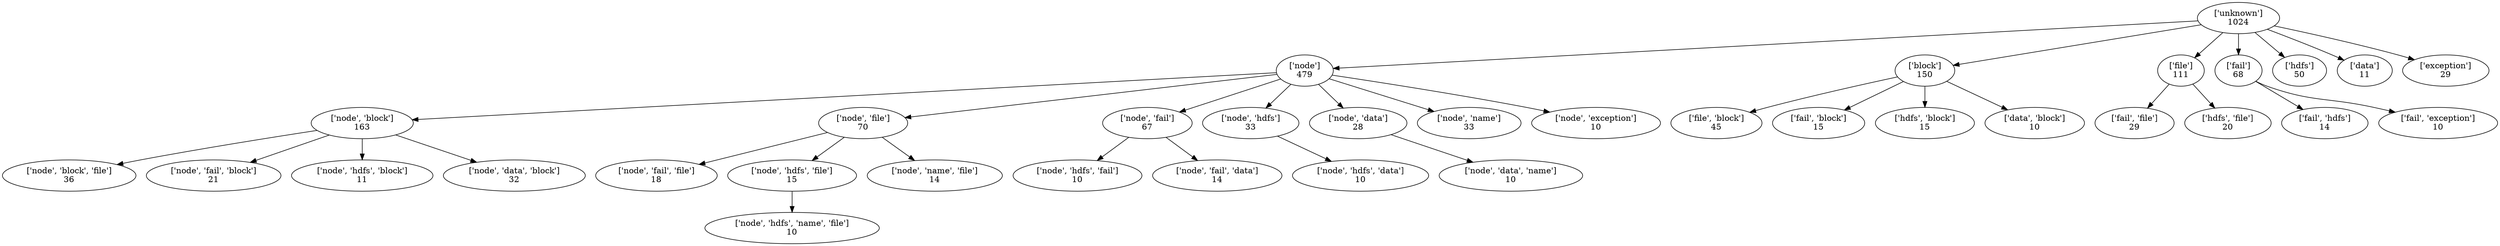 strict digraph  {
	"['unknown']
1024" -> "['node']
479";
	"['unknown']
1024" -> "['block']
150";
	"['unknown']
1024" -> "['file']
111";
	"['unknown']
1024" -> "['fail']
68";
	"['unknown']
1024" -> "['hdfs']
50";
	"['unknown']
1024" -> "['data']
11";
	"['unknown']
1024" -> "['exception']
29";
	"['node']
479" -> "['node', 'block']
163";
	"['node']
479" -> "['node', 'file']
70";
	"['node']
479" -> "['node', 'fail']
67";
	"['node']
479" -> "['node', 'hdfs']
33";
	"['node']
479" -> "['node', 'data']
28";
	"['node']
479" -> "['node', 'name']
33";
	"['node']
479" -> "['node', 'exception']
10";
	"['block']
150" -> "['file', 'block']
45";
	"['block']
150" -> "['fail', 'block']
15";
	"['block']
150" -> "['hdfs', 'block']
15";
	"['block']
150" -> "['data', 'block']
10";
	"['file']
111" -> "['fail', 'file']
29";
	"['file']
111" -> "['hdfs', 'file']
20";
	"['fail']
68" -> "['fail', 'hdfs']
14";
	"['fail']
68" -> "['fail', 'exception']
10";
	"['node', 'block']
163" -> "['node', 'block', 'file']
36";
	"['node', 'block']
163" -> "['node', 'fail', 'block']
21";
	"['node', 'block']
163" -> "['node', 'hdfs', 'block']
11";
	"['node', 'block']
163" -> "['node', 'data', 'block']
32";
	"['node', 'file']
70" -> "['node', 'fail', 'file']
18";
	"['node', 'file']
70" -> "['node', 'hdfs', 'file']
15";
	"['node', 'file']
70" -> "['node', 'name', 'file']
14";
	"['node', 'fail']
67" -> "['node', 'hdfs', 'fail']
10";
	"['node', 'fail']
67" -> "['node', 'fail', 'data']
14";
	"['node', 'hdfs']
33" -> "['node', 'hdfs', 'data']
10";
	"['node', 'data']
28" -> "['node', 'data', 'name']
10";
	"['node', 'hdfs', 'file']
15" -> "['node', 'hdfs', 'name', 'file']
10";
}
